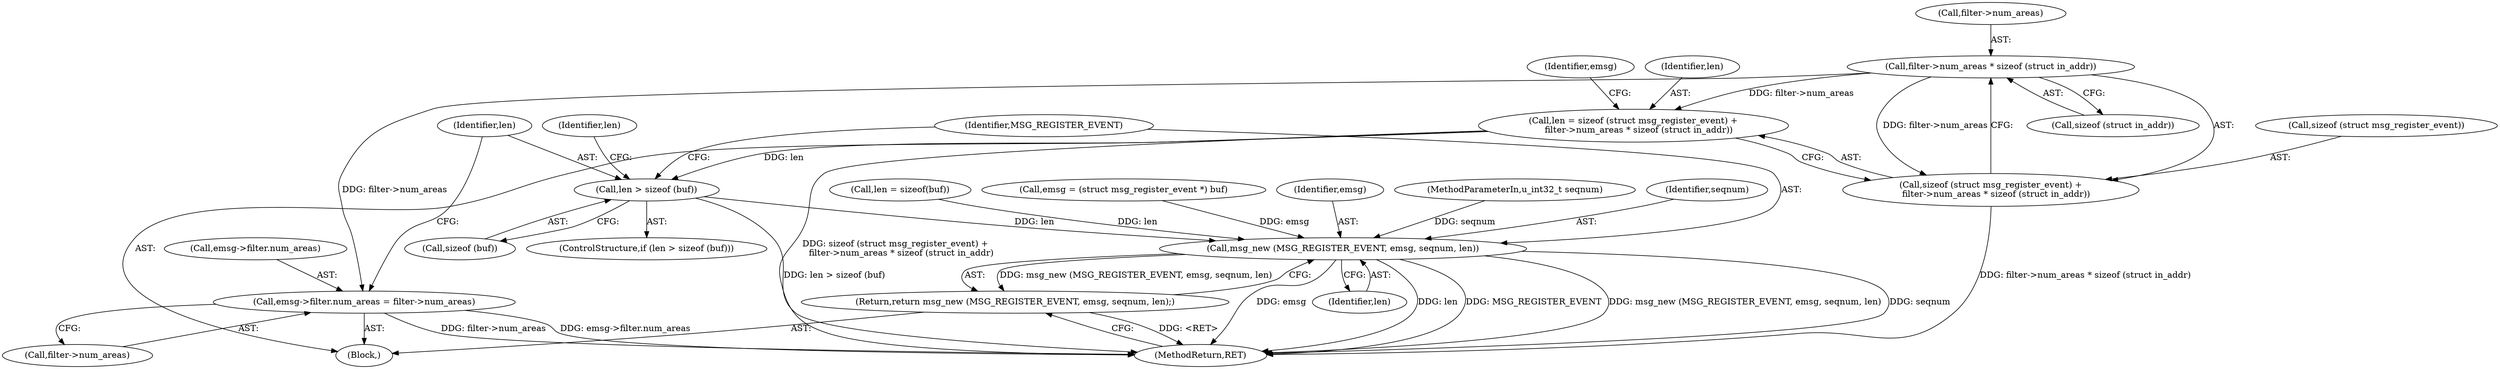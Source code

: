 digraph "0_savannah_3f872fe60463a931c5c766dbf8c36870c0023e88@pointer" {
"1000118" [label="(Call,filter->num_areas * sizeof (struct in_addr))"];
"1000113" [label="(Call,len = sizeof (struct msg_register_event) +\n    filter->num_areas * sizeof (struct in_addr))"];
"1000153" [label="(Call,len > sizeof (buf))"];
"1000162" [label="(Call,msg_new (MSG_REGISTER_EVENT, emsg, seqnum, len))"];
"1000161" [label="(Return,return msg_new (MSG_REGISTER_EVENT, emsg, seqnum, len);)"];
"1000115" [label="(Call,sizeof (struct msg_register_event) +\n    filter->num_areas * sizeof (struct in_addr))"];
"1000143" [label="(Call,emsg->filter.num_areas = filter->num_areas)"];
"1000155" [label="(Call,sizeof (buf))"];
"1000167" [label="(MethodReturn,RET)"];
"1000127" [label="(Identifier,emsg)"];
"1000157" [label="(Call,len = sizeof(buf))"];
"1000158" [label="(Identifier,len)"];
"1000108" [label="(Call,emsg = (struct msg_register_event *) buf)"];
"1000161" [label="(Return,return msg_new (MSG_REGISTER_EVENT, emsg, seqnum, len);)"];
"1000149" [label="(Call,filter->num_areas)"];
"1000164" [label="(Identifier,emsg)"];
"1000143" [label="(Call,emsg->filter.num_areas = filter->num_areas)"];
"1000162" [label="(Call,msg_new (MSG_REGISTER_EVENT, emsg, seqnum, len))"];
"1000116" [label="(Call,sizeof (struct msg_register_event))"];
"1000102" [label="(MethodParameterIn,u_int32_t seqnum)"];
"1000153" [label="(Call,len > sizeof (buf))"];
"1000166" [label="(Identifier,len)"];
"1000144" [label="(Call,emsg->filter.num_areas)"];
"1000165" [label="(Identifier,seqnum)"];
"1000163" [label="(Identifier,MSG_REGISTER_EVENT)"];
"1000119" [label="(Call,filter->num_areas)"];
"1000113" [label="(Call,len = sizeof (struct msg_register_event) +\n    filter->num_areas * sizeof (struct in_addr))"];
"1000115" [label="(Call,sizeof (struct msg_register_event) +\n    filter->num_areas * sizeof (struct in_addr))"];
"1000104" [label="(Block,)"];
"1000122" [label="(Call,sizeof (struct in_addr))"];
"1000154" [label="(Identifier,len)"];
"1000152" [label="(ControlStructure,if (len > sizeof (buf)))"];
"1000114" [label="(Identifier,len)"];
"1000118" [label="(Call,filter->num_areas * sizeof (struct in_addr))"];
"1000118" -> "1000115"  [label="AST: "];
"1000118" -> "1000122"  [label="CFG: "];
"1000119" -> "1000118"  [label="AST: "];
"1000122" -> "1000118"  [label="AST: "];
"1000115" -> "1000118"  [label="CFG: "];
"1000118" -> "1000113"  [label="DDG: filter->num_areas"];
"1000118" -> "1000115"  [label="DDG: filter->num_areas"];
"1000118" -> "1000143"  [label="DDG: filter->num_areas"];
"1000113" -> "1000104"  [label="AST: "];
"1000113" -> "1000115"  [label="CFG: "];
"1000114" -> "1000113"  [label="AST: "];
"1000115" -> "1000113"  [label="AST: "];
"1000127" -> "1000113"  [label="CFG: "];
"1000113" -> "1000167"  [label="DDG: sizeof (struct msg_register_event) +\n    filter->num_areas * sizeof (struct in_addr)"];
"1000113" -> "1000153"  [label="DDG: len"];
"1000153" -> "1000152"  [label="AST: "];
"1000153" -> "1000155"  [label="CFG: "];
"1000154" -> "1000153"  [label="AST: "];
"1000155" -> "1000153"  [label="AST: "];
"1000158" -> "1000153"  [label="CFG: "];
"1000163" -> "1000153"  [label="CFG: "];
"1000153" -> "1000167"  [label="DDG: len > sizeof (buf)"];
"1000153" -> "1000162"  [label="DDG: len"];
"1000162" -> "1000161"  [label="AST: "];
"1000162" -> "1000166"  [label="CFG: "];
"1000163" -> "1000162"  [label="AST: "];
"1000164" -> "1000162"  [label="AST: "];
"1000165" -> "1000162"  [label="AST: "];
"1000166" -> "1000162"  [label="AST: "];
"1000161" -> "1000162"  [label="CFG: "];
"1000162" -> "1000167"  [label="DDG: emsg"];
"1000162" -> "1000167"  [label="DDG: len"];
"1000162" -> "1000167"  [label="DDG: MSG_REGISTER_EVENT"];
"1000162" -> "1000167"  [label="DDG: msg_new (MSG_REGISTER_EVENT, emsg, seqnum, len)"];
"1000162" -> "1000167"  [label="DDG: seqnum"];
"1000162" -> "1000161"  [label="DDG: msg_new (MSG_REGISTER_EVENT, emsg, seqnum, len)"];
"1000108" -> "1000162"  [label="DDG: emsg"];
"1000102" -> "1000162"  [label="DDG: seqnum"];
"1000157" -> "1000162"  [label="DDG: len"];
"1000161" -> "1000104"  [label="AST: "];
"1000167" -> "1000161"  [label="CFG: "];
"1000161" -> "1000167"  [label="DDG: <RET>"];
"1000116" -> "1000115"  [label="AST: "];
"1000115" -> "1000167"  [label="DDG: filter->num_areas * sizeof (struct in_addr)"];
"1000143" -> "1000104"  [label="AST: "];
"1000143" -> "1000149"  [label="CFG: "];
"1000144" -> "1000143"  [label="AST: "];
"1000149" -> "1000143"  [label="AST: "];
"1000154" -> "1000143"  [label="CFG: "];
"1000143" -> "1000167"  [label="DDG: filter->num_areas"];
"1000143" -> "1000167"  [label="DDG: emsg->filter.num_areas"];
}

